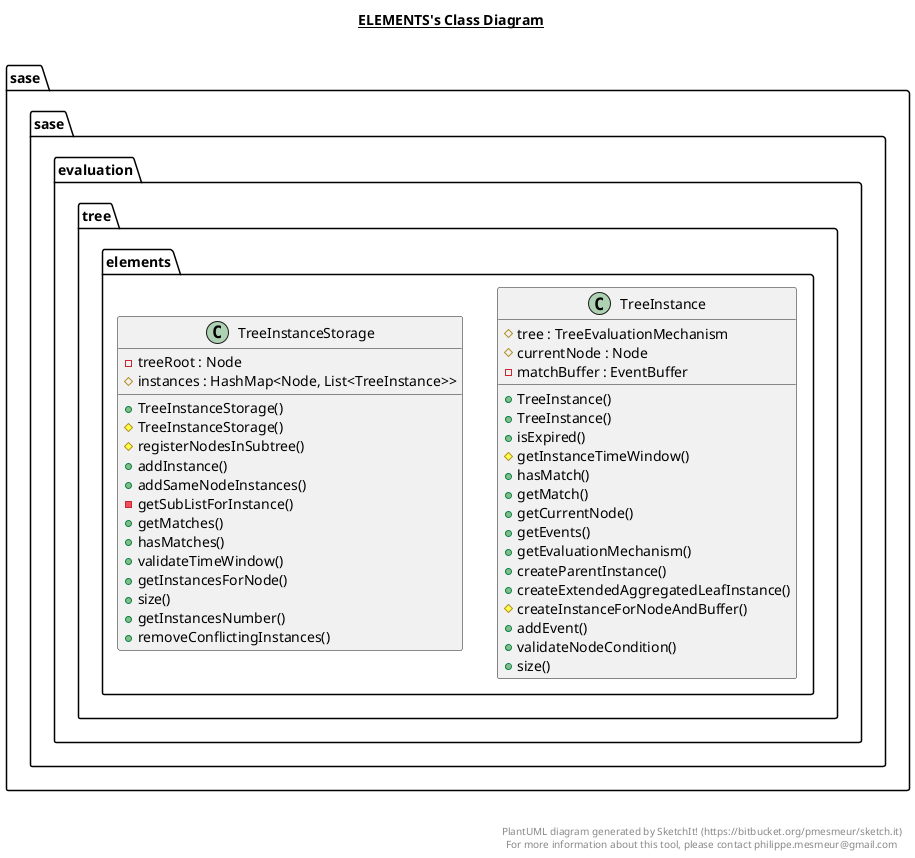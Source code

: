 @startuml

title __ELEMENTS's Class Diagram__\n

  package sase.sase.evaluation {
    package sase.sase.evaluation.tree {
      package sase.sase.evaluation.tree.elements {
        class TreeInstance {
            # tree : TreeEvaluationMechanism
            # currentNode : Node
            - matchBuffer : EventBuffer
            + TreeInstance()
            + TreeInstance()
            + isExpired()
            # getInstanceTimeWindow()
            + hasMatch()
            + getMatch()
            + getCurrentNode()
            + getEvents()
            + getEvaluationMechanism()
            + createParentInstance()
            + createExtendedAggregatedLeafInstance()
            # createInstanceForNodeAndBuffer()
            + addEvent()
            + validateNodeCondition()
            + size()
        }
      }
    }
  }
  

  package sase.sase.evaluation {
    package sase.sase.evaluation.tree {
      package sase.sase.evaluation.tree.elements {
        class TreeInstanceStorage {
            - treeRoot : Node
            # instances : HashMap<Node, List<TreeInstance>>
            + TreeInstanceStorage()
            # TreeInstanceStorage()
            # registerNodesInSubtree()
            + addInstance()
            + addSameNodeInstances()
            - getSubListForInstance()
            + getMatches()
            + hasMatches()
            + validateTimeWindow()
            + getInstancesForNode()
            + size()
            + getInstancesNumber()
            + removeConflictingInstances()
        }
      }
    }
  }
  



right footer


PlantUML diagram generated by SketchIt! (https://bitbucket.org/pmesmeur/sketch.it)
For more information about this tool, please contact philippe.mesmeur@gmail.com
endfooter

@enduml
